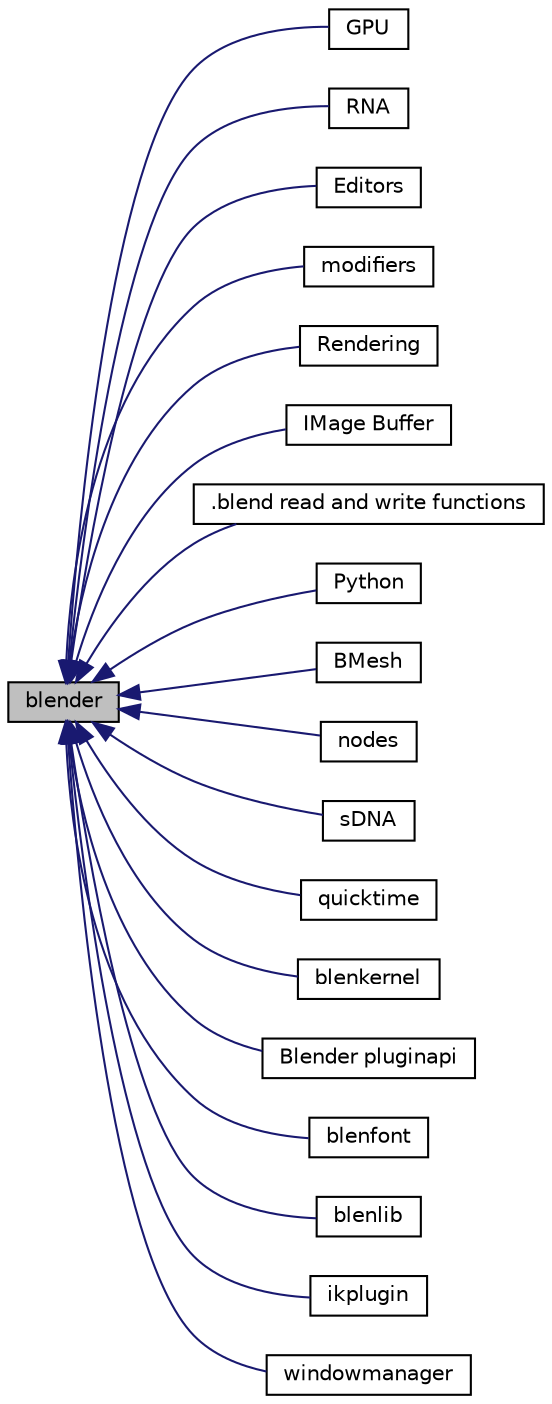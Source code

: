 digraph structs
{
  edge [fontname="Helvetica",fontsize="10",labelfontname="Helvetica",labelfontsize="10"];
  node [fontname="Helvetica",fontsize="10",shape=record];
  rankdir=LR;
  Node10 [label="GPU",height=0.2,width=0.4,color="black", fillcolor="white", style="filled",URL="$da/d33/group__gpu.html"];
  Node13 [label="RNA",height=0.2,width=0.4,color="black", fillcolor="white", style="filled",URL="$d0/dca/group__RNA.html"];
  Node17 [label="Editors",height=0.2,width=0.4,color="black", fillcolor="white", style="filled",URL="$d5/d20/group__editors.html"];
  Node9 [label="modifiers",height=0.2,width=0.4,color="black", fillcolor="white", style="filled",URL="$dc/d93/group__modifiers.html"];
  Node1 [label="Rendering",height=0.2,width=0.4,color="black", fillcolor="white", style="filled",URL="$d1/dfe/group__render.html"];
  Node18 [label="IMage Buffer",height=0.2,width=0.4,color="black", fillcolor="white", style="filled",URL="$d5/dc7/group__imbuf.html"];
  Node14 [label=".blend read and write functions",height=0.2,width=0.4,color="black", fillcolor="white", style="filled",URL="$da/d18/group__blenloader.html"];
  Node3 [label="Python",height=0.2,width=0.4,color="black", fillcolor="white", style="filled",URL="$de/d69/group__python.html"];
  Node2 [label="BMesh",height=0.2,width=0.4,color="black", fillcolor="white", style="filled",URL="$da/d44/group__bmesh.html",tooltip="BMesh is a non-manifold boundary representation designed to replace the current, limited EditMesh str..."];
  Node8 [label="nodes",height=0.2,width=0.4,color="black", fillcolor="white", style="filled",URL="$dd/d58/group__nodes.html"];
  Node12 [label="sDNA",height=0.2,width=0.4,color="black", fillcolor="white", style="filled",URL="$d6/d94/group__DNA.html"];
  Node15 [label="quicktime",height=0.2,width=0.4,color="black", fillcolor="white", style="filled",URL="$da/d74/group__quicktime.html"];
  Node6 [label="blenkernel",height=0.2,width=0.4,color="black", fillcolor="white", style="filled",URL="$d1/df0/group__bke.html"];
  Node4 [label="Blender pluginapi",height=0.2,width=0.4,color="black", fillcolor="white", style="filled",URL="$d1/d2a/group__blpluginapi.html"];
  Node5 [label="blenfont",height=0.2,width=0.4,color="black", fillcolor="white", style="filled",URL="$dd/d88/group__blf.html"];
  Node7 [label="blenlib",height=0.2,width=0.4,color="black", fillcolor="white", style="filled",URL="$de/db3/group__bli.html"];
  Node0 [label="blender",height=0.2,width=0.4,color="black", fillcolor="grey75", style="filled" fontcolor="black"];
  Node11 [label="ikplugin",height=0.2,width=0.4,color="black", fillcolor="white", style="filled",URL="$d5/d1a/group__ikplugin.html"];
  Node16 [label="windowmanager",height=0.2,width=0.4,color="black", fillcolor="white", style="filled",URL="$d7/daa/group__wm.html"];
  Node0->Node1 [shape=plaintext, color="midnightblue", dir="back", style="solid"];
  Node0->Node2 [shape=plaintext, color="midnightblue", dir="back", style="solid"];
  Node0->Node3 [shape=plaintext, color="midnightblue", dir="back", style="solid"];
  Node0->Node4 [shape=plaintext, color="midnightblue", dir="back", style="solid"];
  Node0->Node5 [shape=plaintext, color="midnightblue", dir="back", style="solid"];
  Node0->Node6 [shape=plaintext, color="midnightblue", dir="back", style="solid"];
  Node0->Node7 [shape=plaintext, color="midnightblue", dir="back", style="solid"];
  Node0->Node8 [shape=plaintext, color="midnightblue", dir="back", style="solid"];
  Node0->Node9 [shape=plaintext, color="midnightblue", dir="back", style="solid"];
  Node0->Node10 [shape=plaintext, color="midnightblue", dir="back", style="solid"];
  Node0->Node11 [shape=plaintext, color="midnightblue", dir="back", style="solid"];
  Node0->Node12 [shape=plaintext, color="midnightblue", dir="back", style="solid"];
  Node0->Node13 [shape=plaintext, color="midnightblue", dir="back", style="solid"];
  Node0->Node14 [shape=plaintext, color="midnightblue", dir="back", style="solid"];
  Node0->Node15 [shape=plaintext, color="midnightblue", dir="back", style="solid"];
  Node0->Node16 [shape=plaintext, color="midnightblue", dir="back", style="solid"];
  Node0->Node17 [shape=plaintext, color="midnightblue", dir="back", style="solid"];
  Node0->Node18 [shape=plaintext, color="midnightblue", dir="back", style="solid"];
}
